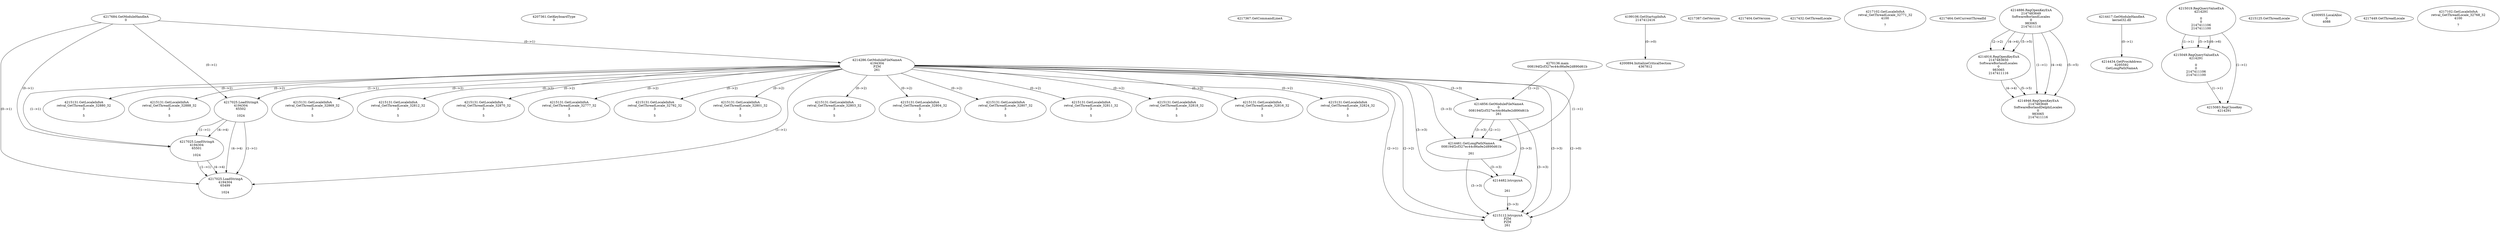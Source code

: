 // Global SCDG with merge call
digraph {
	0 [label="4270136.main
008194f2cf327ec44c86a9e2d890d61b"]
	1 [label="4217684.GetModuleHandleA
0"]
	2 [label="4207361.GetKeyboardType
0"]
	3 [label="4217367.GetCommandLineA
"]
	4 [label="4199106.GetStartupInfoA
2147412416"]
	5 [label="4217387.GetVersion
"]
	6 [label="4217404.GetVersion
"]
	7 [label="4217432.GetThreadLocale
"]
	8 [label="4217102.GetLocaleInfoA
retval_GetThreadLocale_32771_32
4100

7"]
	9 [label="4217464.GetCurrentThreadId
"]
	10 [label="4214286.GetModuleFileNameA
4194304
PZM
261"]
	1 -> 10 [label="(0-->1)"]
	11 [label="4214856.GetModuleFileNameA
0
008194f2cf327ec44c86a9e2d890d61b
261"]
	0 -> 11 [label="(1-->2)"]
	10 -> 11 [label="(3-->3)"]
	12 [label="4214886.RegOpenKeyExA
2147483649
Software\Borland\Locales
0
983065
2147411116"]
	13 [label="4214417.GetModuleHandleA
kernel32.dll"]
	14 [label="4214434.GetProcAddress
6295592
GetLongPathNameA"]
	13 -> 14 [label="(0-->1)"]
	15 [label="4214461.GetLongPathNameA
008194f2cf327ec44c86a9e2d890d61b

261"]
	0 -> 15 [label="(1-->1)"]
	11 -> 15 [label="(2-->1)"]
	10 -> 15 [label="(3-->3)"]
	11 -> 15 [label="(3-->3)"]
	16 [label="4214482.lstrcpynA


261"]
	10 -> 16 [label="(3-->3)"]
	11 -> 16 [label="(3-->3)"]
	15 -> 16 [label="(3-->3)"]
	17 [label="4215019.RegQueryValueExA
4214291

0
0
2147411106
2147411100"]
	18 [label="4215049.RegQueryValueExA
4214291

0
0
2147411106
2147411100"]
	17 -> 18 [label="(1-->1)"]
	17 -> 18 [label="(5-->5)"]
	17 -> 18 [label="(6-->6)"]
	19 [label="4215083.RegCloseKey
4214291"]
	17 -> 19 [label="(1-->1)"]
	18 -> 19 [label="(1-->1)"]
	20 [label="4215112.lstrcpynA
PZM
PZM
261"]
	10 -> 20 [label="(2-->1)"]
	10 -> 20 [label="(2-->2)"]
	10 -> 20 [label="(3-->3)"]
	11 -> 20 [label="(3-->3)"]
	15 -> 20 [label="(3-->3)"]
	16 -> 20 [label="(3-->3)"]
	10 -> 20 [label="(2-->0)"]
	21 [label="4215125.GetThreadLocale
"]
	22 [label="4215131.GetLocaleInfoA
retval_GetThreadLocale_32880_32
3

5"]
	10 -> 22 [label="(0-->2)"]
	23 [label="4217025.LoadStringA
4194304
65502

1024"]
	1 -> 23 [label="(0-->1)"]
	10 -> 23 [label="(1-->1)"]
	24 [label="4217025.LoadStringA
4194304
65501

1024"]
	1 -> 24 [label="(0-->1)"]
	10 -> 24 [label="(1-->1)"]
	23 -> 24 [label="(1-->1)"]
	23 -> 24 [label="(4-->4)"]
	25 [label="4200894.InitializeCriticalSection
4367812"]
	4 -> 25 [label="(0-->0)"]
	26 [label="4200955.LocalAlloc
0
4088"]
	27 [label="4217449.GetThreadLocale
"]
	28 [label="4217102.GetLocaleInfoA
retval_GetThreadLocale_32768_32
4100

7"]
	29 [label="4214916.RegOpenKeyExA
2147483650
Software\Borland\Locales
0
983065
2147411116"]
	12 -> 29 [label="(2-->2)"]
	12 -> 29 [label="(4-->4)"]
	12 -> 29 [label="(5-->5)"]
	30 [label="4215131.GetLocaleInfoA
retval_GetThreadLocale_32888_32
3

5"]
	10 -> 30 [label="(0-->2)"]
	31 [label="4215131.GetLocaleInfoA
retval_GetThreadLocale_32869_32
3

5"]
	10 -> 31 [label="(0-->2)"]
	32 [label="4215131.GetLocaleInfoA
retval_GetThreadLocale_32812_32
3

5"]
	10 -> 32 [label="(0-->2)"]
	33 [label="4215131.GetLocaleInfoA
retval_GetThreadLocale_32870_32
3

5"]
	10 -> 33 [label="(0-->2)"]
	34 [label="4214946.RegOpenKeyExA
2147483649
Software\Borland\Delphi\Locales
0
983065
2147411116"]
	12 -> 34 [label="(1-->1)"]
	12 -> 34 [label="(4-->4)"]
	29 -> 34 [label="(4-->4)"]
	12 -> 34 [label="(5-->5)"]
	29 -> 34 [label="(5-->5)"]
	35 [label="4215131.GetLocaleInfoA
retval_GetThreadLocale_32777_32
3

5"]
	10 -> 35 [label="(0-->2)"]
	36 [label="4217025.LoadStringA
4194304
65499

1024"]
	1 -> 36 [label="(0-->1)"]
	10 -> 36 [label="(1-->1)"]
	23 -> 36 [label="(1-->1)"]
	24 -> 36 [label="(1-->1)"]
	23 -> 36 [label="(4-->4)"]
	24 -> 36 [label="(4-->4)"]
	37 [label="4215131.GetLocaleInfoA
retval_GetThreadLocale_32792_32
3

5"]
	10 -> 37 [label="(0-->2)"]
	38 [label="4215131.GetLocaleInfoA
retval_GetThreadLocale_32801_32
3

5"]
	10 -> 38 [label="(0-->2)"]
	39 [label="4215131.GetLocaleInfoA
retval_GetThreadLocale_32803_32
3

5"]
	10 -> 39 [label="(0-->2)"]
	40 [label="4215131.GetLocaleInfoA
retval_GetThreadLocale_32804_32
3

5"]
	10 -> 40 [label="(0-->2)"]
	41 [label="4215131.GetLocaleInfoA
retval_GetThreadLocale_32807_32
3

5"]
	10 -> 41 [label="(0-->2)"]
	42 [label="4215131.GetLocaleInfoA
retval_GetThreadLocale_32811_32
3

5"]
	10 -> 42 [label="(0-->2)"]
	43 [label="4215131.GetLocaleInfoA
retval_GetThreadLocale_32818_32
3

5"]
	10 -> 43 [label="(0-->2)"]
	44 [label="4215131.GetLocaleInfoA
retval_GetThreadLocale_32816_32
3

5"]
	10 -> 44 [label="(0-->2)"]
	45 [label="4215131.GetLocaleInfoA
retval_GetThreadLocale_32824_32
3

5"]
	10 -> 45 [label="(0-->2)"]
}
